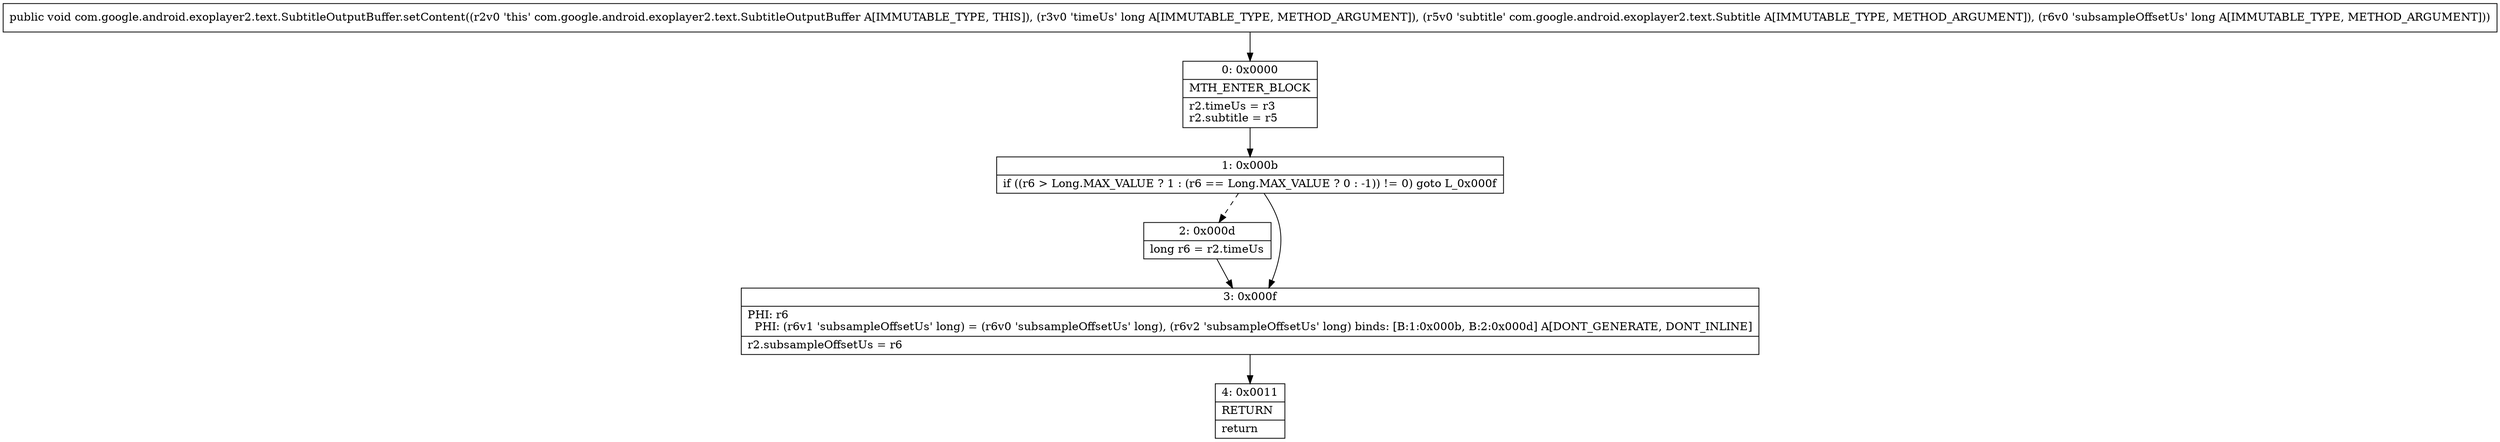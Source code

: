 digraph "CFG forcom.google.android.exoplayer2.text.SubtitleOutputBuffer.setContent(JLcom\/google\/android\/exoplayer2\/text\/Subtitle;J)V" {
Node_0 [shape=record,label="{0\:\ 0x0000|MTH_ENTER_BLOCK\l|r2.timeUs = r3\lr2.subtitle = r5\l}"];
Node_1 [shape=record,label="{1\:\ 0x000b|if ((r6 \> Long.MAX_VALUE ? 1 : (r6 == Long.MAX_VALUE ? 0 : \-1)) != 0) goto L_0x000f\l}"];
Node_2 [shape=record,label="{2\:\ 0x000d|long r6 = r2.timeUs\l}"];
Node_3 [shape=record,label="{3\:\ 0x000f|PHI: r6 \l  PHI: (r6v1 'subsampleOffsetUs' long) = (r6v0 'subsampleOffsetUs' long), (r6v2 'subsampleOffsetUs' long) binds: [B:1:0x000b, B:2:0x000d] A[DONT_GENERATE, DONT_INLINE]\l|r2.subsampleOffsetUs = r6\l}"];
Node_4 [shape=record,label="{4\:\ 0x0011|RETURN\l|return\l}"];
MethodNode[shape=record,label="{public void com.google.android.exoplayer2.text.SubtitleOutputBuffer.setContent((r2v0 'this' com.google.android.exoplayer2.text.SubtitleOutputBuffer A[IMMUTABLE_TYPE, THIS]), (r3v0 'timeUs' long A[IMMUTABLE_TYPE, METHOD_ARGUMENT]), (r5v0 'subtitle' com.google.android.exoplayer2.text.Subtitle A[IMMUTABLE_TYPE, METHOD_ARGUMENT]), (r6v0 'subsampleOffsetUs' long A[IMMUTABLE_TYPE, METHOD_ARGUMENT])) }"];
MethodNode -> Node_0;
Node_0 -> Node_1;
Node_1 -> Node_2[style=dashed];
Node_1 -> Node_3;
Node_2 -> Node_3;
Node_3 -> Node_4;
}

